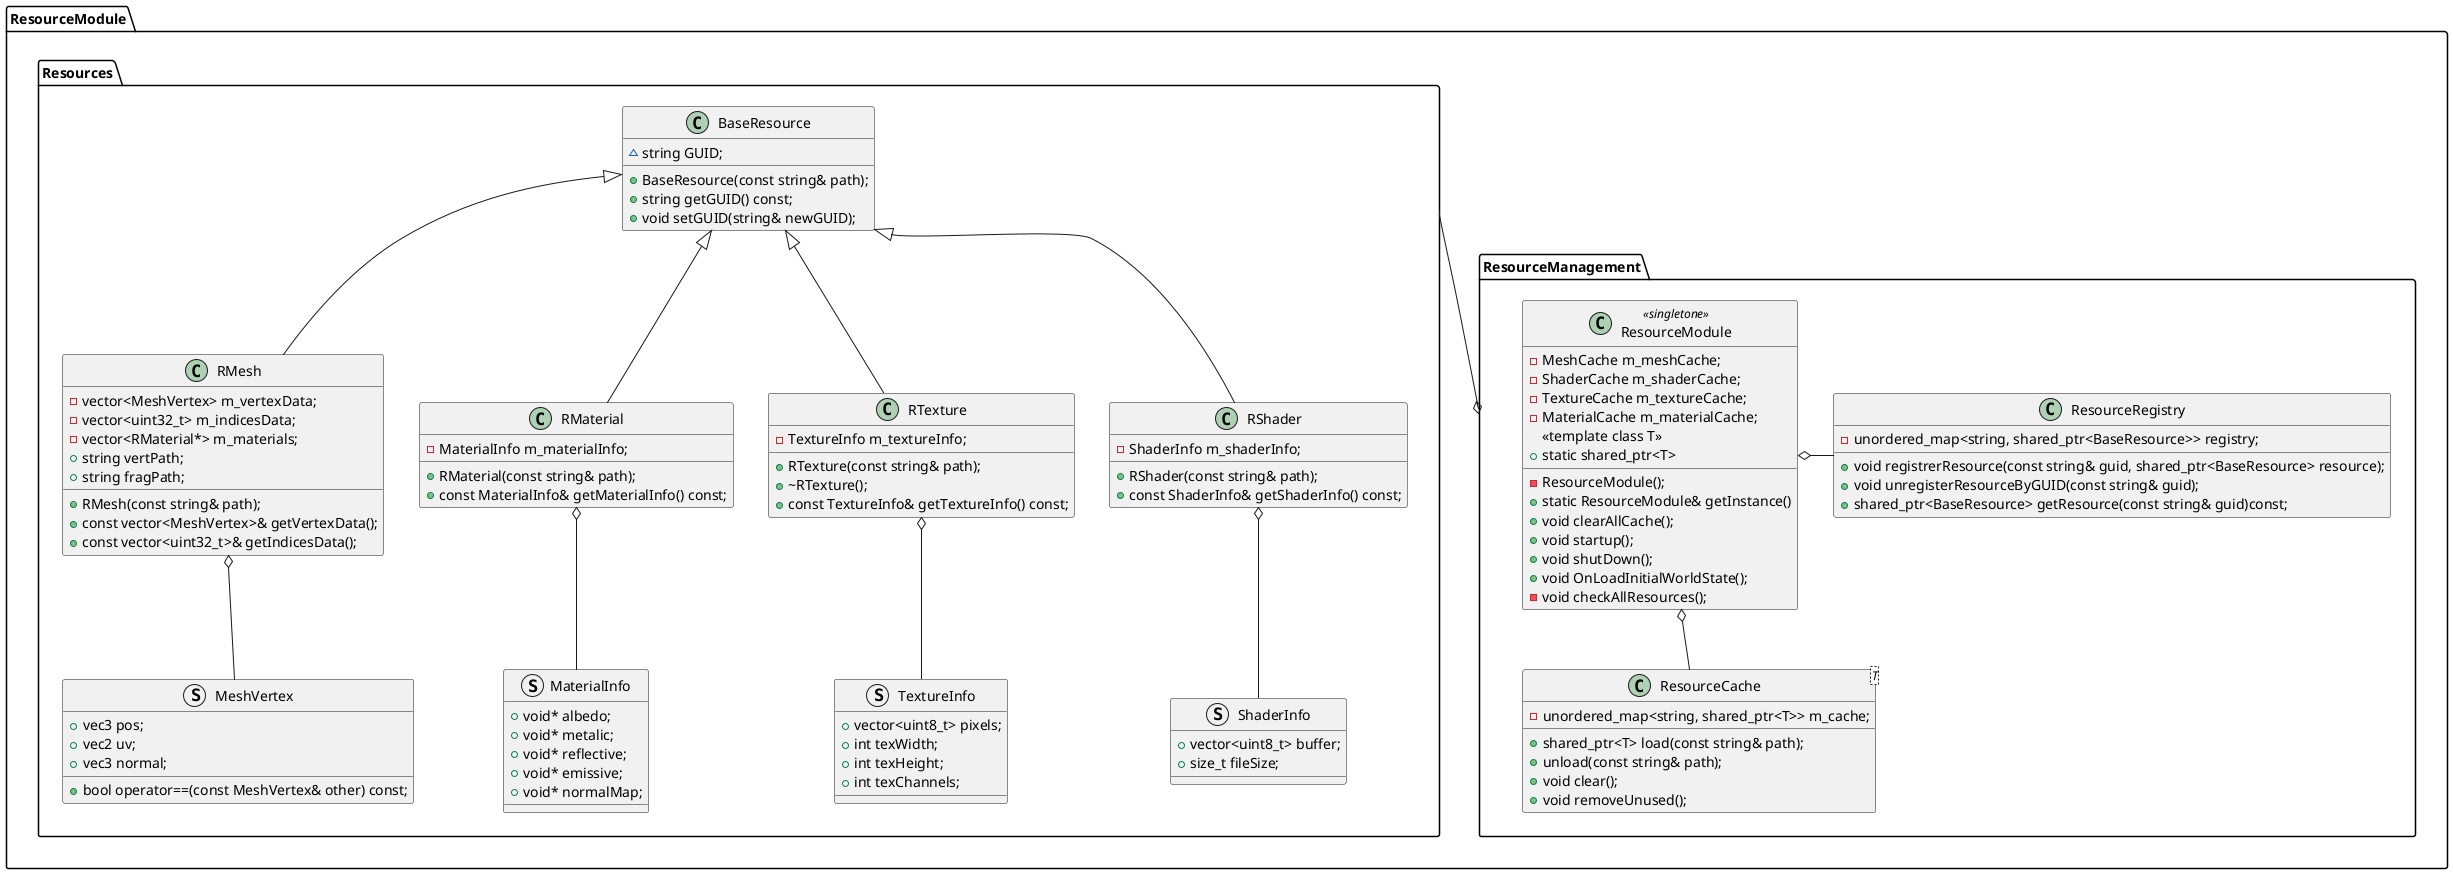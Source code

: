 @startuml
package ResourceModule 
{
    package Resources 
    {
        class BaseResource
        {
            +BaseResource(const string& path);
            +string getGUID() const;
            +void setGUID(string& newGUID);
            ~string GUID;
        }

        struct MeshVertex
        {
            +vec3 pos;
            +vec2 uv;
            +vec3 normal;
            +bool operator==(const MeshVertex& other) const;
        }
    
        class RMesh 
        {
            -vector<MeshVertex> m_vertexData;
            -vector<uint32_t> m_indicesData;
            -vector<RMaterial*> m_materials;
            +RMesh(const string& path);
            +const vector<MeshVertex>& getVertexData();
            +const vector<uint32_t>& getIndicesData();
            +string vertPath;
            +string fragPath;
        }
        BaseResource <|-- RMesh
        RMesh o-- MeshVertex

        struct MaterialInfo
        {
            +void* albedo;
            +void* metalic;
            +void* reflective;
            +void* emissive;
            +void* normalMap;
        }

        class RMaterial 
        {
            -MaterialInfo m_materialInfo;
            +RMaterial(const string& path);
            +const MaterialInfo& getMaterialInfo() const;
        }
        BaseResource <|-- RMaterial
        RMaterial o-- MaterialInfo

        struct TextureInfo
        {
            +vector<uint8_t> pixels;
            +int texWidth;
            +int texHeight;
            +int texChannels;
        }

        class RTexture 
        {
            -TextureInfo m_textureInfo;
            +RTexture(const string& path);
            +~RTexture();
            +const TextureInfo& getTextureInfo() const;
        }
        BaseResource <|-- RTexture
        RTexture o-- TextureInfo

        struct ShaderInfo 
        {
            +vector<uint8_t> buffer;
            +size_t fileSize;
        }

        class RShader
        {
            -ShaderInfo m_shaderInfo;
            +RShader(const string& path);
            +const ShaderInfo& getShaderInfo() const;
        }

        BaseResource <|-- RShader
        RShader o-- ShaderInfo
    }

    package ResourceManagement
    {
        class ResourceCache<T>
        {
            -unordered_map<string, shared_ptr<T>> m_cache;
            +shared_ptr<T> load(const string& path);
            +unload(const string& path);
            +void clear();
            +void removeUnused();
        }

        class ResourceRegistry
        {
            -unordered_map<string, shared_ptr<BaseResource>> registry;
            +void registrerResource(const string& guid, shared_ptr<BaseResource> resource);
            +void unregisterResourceByGUID(const string& guid);
            +shared_ptr<BaseResource> getResource(const string& guid)const;
        }

        class ResourceModule <<singletone>>
        {
            -ResourceModule();
            -MeshCache m_meshCache;
            -ShaderCache m_shaderCache;
            -TextureCache m_textureCache;
            -MaterialCache m_materialCache;
            +static ResourceModule& getInstance()
            <<template class T>>
            +static shared_ptr<T>
            +void clearAllCache();
            +void startup();
            +void shutDown();
            +void OnLoadInitialWorldState();
            -void checkAllResources();
        }
        ResourceModule o- ResourceRegistry
        ResourceModule o-- ResourceCache
    }
    ResourceManagement o-up- Resources
}
@enduml